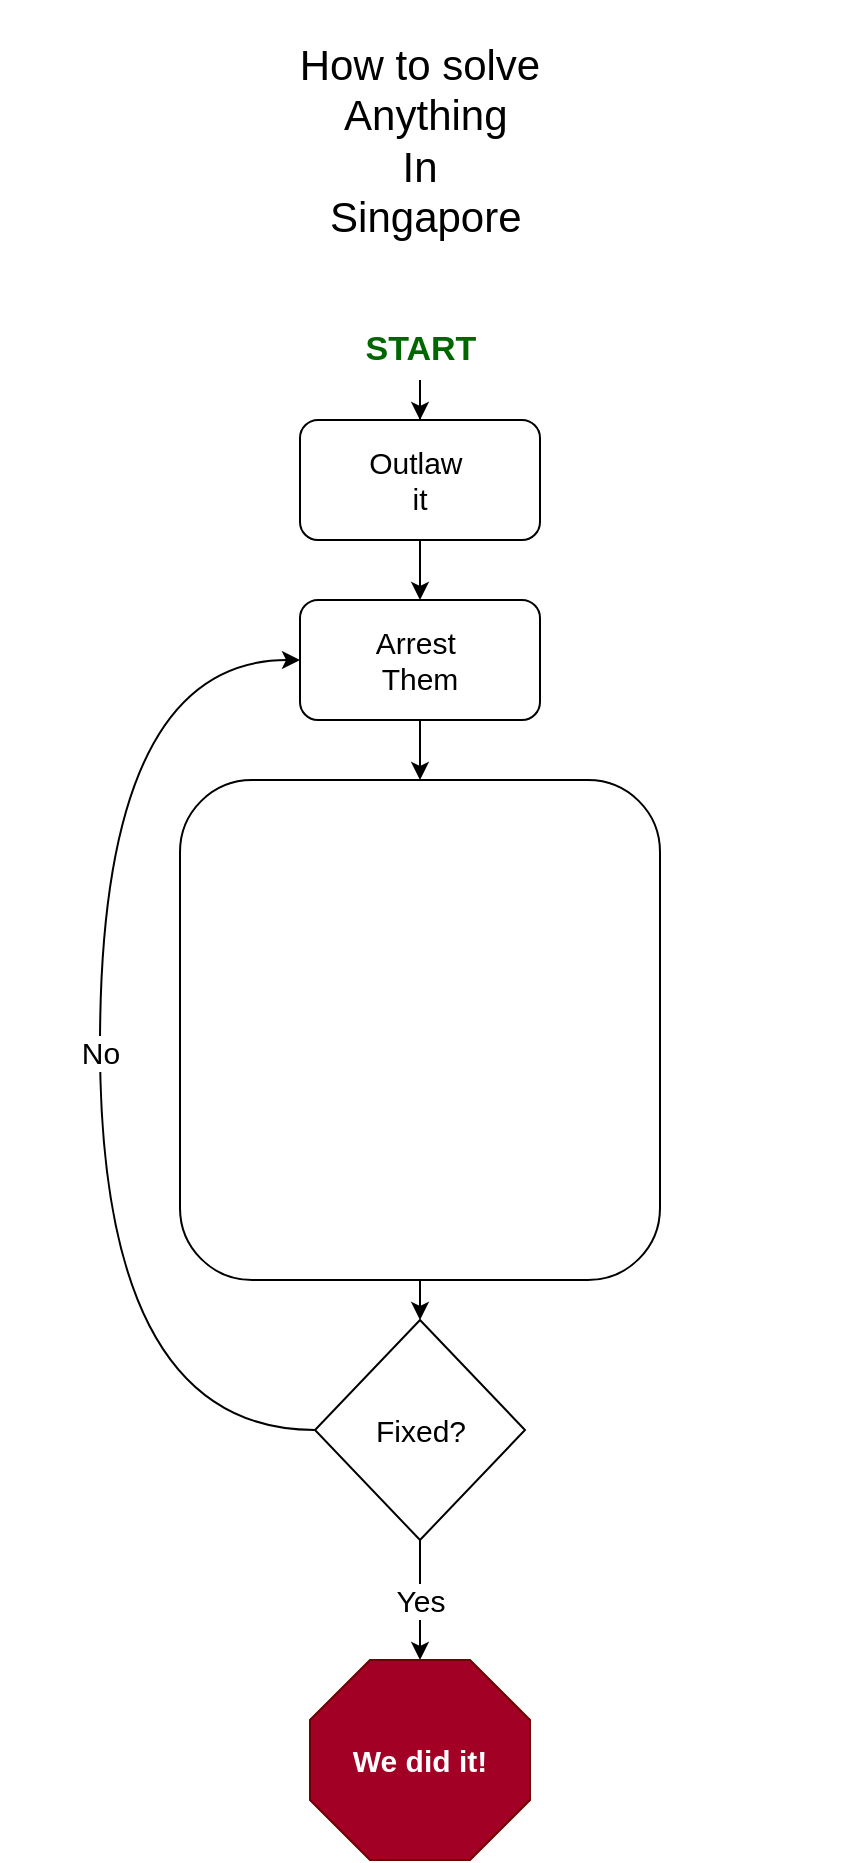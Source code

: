 <mxfile version="24.7.17">
  <diagram name="Page-1" id="SS7GhmCGy97nS8xLdGVg">
    <mxGraphModel dx="828" dy="1230" grid="1" gridSize="10" guides="1" tooltips="1" connect="1" arrows="1" fold="1" page="1" pageScale="1" pageWidth="850" pageHeight="1100" math="0" shadow="0">
      <root>
        <mxCell id="0" />
        <mxCell id="1" parent="0" />
        <mxCell id="7N61FaL-gufpBRgv7t73-6" style="edgeStyle=orthogonalEdgeStyle;rounded=0;orthogonalLoop=1;jettySize=auto;html=1;entryX=0.5;entryY=0;entryDx=0;entryDy=0;curved=1;fontSize=15;" edge="1" parent="1" source="7N61FaL-gufpBRgv7t73-1" target="7N61FaL-gufpBRgv7t73-2">
          <mxGeometry relative="1" as="geometry" />
        </mxCell>
        <mxCell id="7N61FaL-gufpBRgv7t73-1" value="Outlaw&amp;nbsp;&lt;div&gt;it&lt;/div&gt;" style="rounded=1;whiteSpace=wrap;html=1;fontSize=15;" vertex="1" parent="1">
          <mxGeometry x="350" y="230" width="120" height="60" as="geometry" />
        </mxCell>
        <mxCell id="7N61FaL-gufpBRgv7t73-7" style="edgeStyle=orthogonalEdgeStyle;rounded=0;orthogonalLoop=1;jettySize=auto;html=1;entryX=0.5;entryY=0;entryDx=0;entryDy=0;curved=1;fontSize=15;" edge="1" parent="1" source="7N61FaL-gufpBRgv7t73-2" target="7N61FaL-gufpBRgv7t73-9">
          <mxGeometry relative="1" as="geometry">
            <mxPoint x="410" y="520" as="targetPoint" />
          </mxGeometry>
        </mxCell>
        <mxCell id="7N61FaL-gufpBRgv7t73-2" value="Arrest&amp;nbsp;&lt;div&gt;Them&lt;/div&gt;" style="rounded=1;whiteSpace=wrap;html=1;fontSize=15;" vertex="1" parent="1">
          <mxGeometry x="350" y="320" width="120" height="60" as="geometry" />
        </mxCell>
        <mxCell id="7N61FaL-gufpBRgv7t73-9" value="&lt;div style=&quot;font-size: 15px;&quot;&gt;&lt;br&gt;&lt;/div&gt;" style="rounded=1;whiteSpace=wrap;html=1;fontSize=15;" vertex="1" parent="1">
          <mxGeometry x="290" y="410" width="240" height="250" as="geometry" />
        </mxCell>
        <mxCell id="7N61FaL-gufpBRgv7t73-11" value="No" style="edgeStyle=orthogonalEdgeStyle;rounded=0;orthogonalLoop=1;jettySize=auto;html=1;entryX=0;entryY=0.5;entryDx=0;entryDy=0;curved=1;fontSize=15;exitX=0;exitY=0.5;exitDx=0;exitDy=0;" edge="1" parent="1" source="7N61FaL-gufpBRgv7t73-10" target="7N61FaL-gufpBRgv7t73-2">
          <mxGeometry relative="1" as="geometry">
            <Array as="points">
              <mxPoint x="250" y="735" />
              <mxPoint x="250" y="350" />
            </Array>
          </mxGeometry>
        </mxCell>
        <mxCell id="7N61FaL-gufpBRgv7t73-13" value="Yes" style="edgeStyle=orthogonalEdgeStyle;rounded=0;orthogonalLoop=1;jettySize=auto;html=1;fontSize=15;entryX=0.5;entryY=0;entryDx=0;entryDy=0;entryPerimeter=0;" edge="1" parent="1" source="7N61FaL-gufpBRgv7t73-10" target="7N61FaL-gufpBRgv7t73-18">
          <mxGeometry relative="1" as="geometry">
            <mxPoint x="540" y="940" as="targetPoint" />
          </mxGeometry>
        </mxCell>
        <mxCell id="7N61FaL-gufpBRgv7t73-10" value="Fixed?" style="rhombus;whiteSpace=wrap;html=1;fontSize=15;" vertex="1" parent="1">
          <mxGeometry x="357.5" y="680" width="105" height="110" as="geometry" />
        </mxCell>
        <mxCell id="7N61FaL-gufpBRgv7t73-12" style="edgeStyle=orthogonalEdgeStyle;rounded=0;orthogonalLoop=1;jettySize=auto;html=1;entryX=0.5;entryY=0;entryDx=0;entryDy=0;entryPerimeter=0;curved=1;fontSize=15;" edge="1" parent="1" source="7N61FaL-gufpBRgv7t73-9" target="7N61FaL-gufpBRgv7t73-10">
          <mxGeometry relative="1" as="geometry" />
        </mxCell>
        <mxCell id="7N61FaL-gufpBRgv7t73-14" value="&lt;font style=&quot;font-size: 21px;&quot;&gt;How to solve&lt;/font&gt;&lt;div&gt;&lt;font style=&quot;font-size: 21px;&quot;&gt;&amp;nbsp;Anything&lt;/font&gt;&lt;/div&gt;&lt;div&gt;&lt;font style=&quot;font-size: 21px;&quot;&gt;In&lt;/font&gt;&lt;/div&gt;&lt;div&gt;&lt;font style=&quot;font-size: 21px;&quot;&gt;&amp;nbsp;Singapore&lt;/font&gt;&lt;/div&gt;" style="text;html=1;align=center;verticalAlign=middle;whiteSpace=wrap;rounded=0;" vertex="1" parent="1">
          <mxGeometry x="200" y="20" width="420" height="140" as="geometry" />
        </mxCell>
        <mxCell id="7N61FaL-gufpBRgv7t73-16" style="edgeStyle=orthogonalEdgeStyle;rounded=0;orthogonalLoop=1;jettySize=auto;html=1;" edge="1" parent="1" source="7N61FaL-gufpBRgv7t73-15" target="7N61FaL-gufpBRgv7t73-1">
          <mxGeometry relative="1" as="geometry" />
        </mxCell>
        <mxCell id="7N61FaL-gufpBRgv7t73-15" value="&lt;b&gt;&lt;font color=&quot;#006600&quot; style=&quot;font-size: 17px;&quot;&gt;START&lt;/font&gt;&lt;/b&gt;" style="text;html=1;align=center;verticalAlign=middle;resizable=0;points=[];autosize=1;strokeColor=none;fillColor=none;" vertex="1" parent="1">
          <mxGeometry x="370" y="180" width="80" height="30" as="geometry" />
        </mxCell>
        <mxCell id="7N61FaL-gufpBRgv7t73-18" value="&lt;font style=&quot;font-size: 15px;&quot;&gt;&lt;b&gt;We did it!&lt;/b&gt;&lt;/font&gt;" style="whiteSpace=wrap;html=1;shape=mxgraph.basic.octagon2;align=center;verticalAlign=middle;dx=15;fillColor=#a20025;strokeColor=#6F0000;fontColor=#ffffff;" vertex="1" parent="1">
          <mxGeometry x="355" y="850" width="110" height="100" as="geometry" />
        </mxCell>
        <mxCell id="7N61FaL-gufpBRgv7t73-19" value="" style="shape=image;verticalLabelPosition=bottom;labelBackgroundColor=default;verticalAlign=top;aspect=fixed;imageAspect=0;image=https://deathpenaltyproject.org/wp-content/uploads/2020/09/Cane-e1598621447561-300x172.png;" vertex="1" parent="1">
          <mxGeometry x="270" y="449" width="300" height="172" as="geometry" />
        </mxCell>
      </root>
    </mxGraphModel>
  </diagram>
</mxfile>
